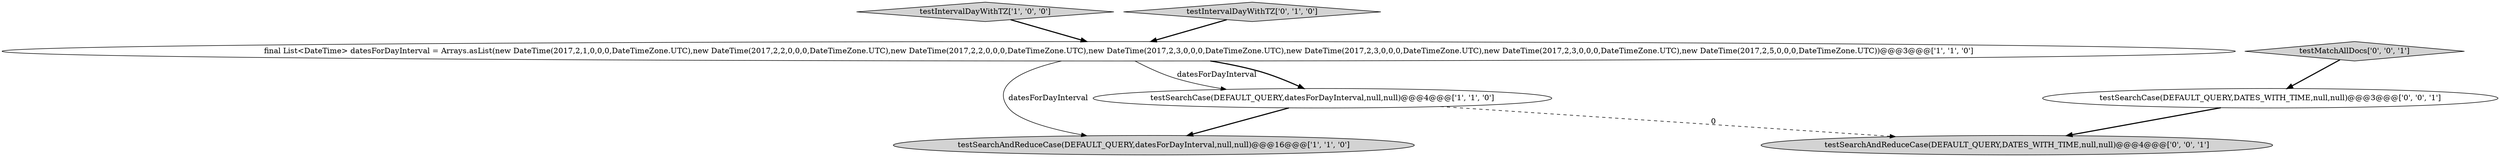 digraph {
0 [style = filled, label = "testIntervalDayWithTZ['1', '0', '0']", fillcolor = lightgray, shape = diamond image = "AAA0AAABBB1BBB"];
2 [style = filled, label = "testSearchAndReduceCase(DEFAULT_QUERY,datesForDayInterval,null,null)@@@16@@@['1', '1', '0']", fillcolor = lightgray, shape = ellipse image = "AAA0AAABBB1BBB"];
1 [style = filled, label = "testSearchCase(DEFAULT_QUERY,datesForDayInterval,null,null)@@@4@@@['1', '1', '0']", fillcolor = white, shape = ellipse image = "AAA0AAABBB1BBB"];
5 [style = filled, label = "testMatchAllDocs['0', '0', '1']", fillcolor = lightgray, shape = diamond image = "AAA0AAABBB3BBB"];
6 [style = filled, label = "testSearchAndReduceCase(DEFAULT_QUERY,DATES_WITH_TIME,null,null)@@@4@@@['0', '0', '1']", fillcolor = lightgray, shape = ellipse image = "AAA0AAABBB3BBB"];
3 [style = filled, label = "final List<DateTime> datesForDayInterval = Arrays.asList(new DateTime(2017,2,1,0,0,0,DateTimeZone.UTC),new DateTime(2017,2,2,0,0,0,DateTimeZone.UTC),new DateTime(2017,2,2,0,0,0,DateTimeZone.UTC),new DateTime(2017,2,3,0,0,0,DateTimeZone.UTC),new DateTime(2017,2,3,0,0,0,DateTimeZone.UTC),new DateTime(2017,2,3,0,0,0,DateTimeZone.UTC),new DateTime(2017,2,5,0,0,0,DateTimeZone.UTC))@@@3@@@['1', '1', '0']", fillcolor = white, shape = ellipse image = "AAA0AAABBB1BBB"];
7 [style = filled, label = "testSearchCase(DEFAULT_QUERY,DATES_WITH_TIME,null,null)@@@3@@@['0', '0', '1']", fillcolor = white, shape = ellipse image = "AAA0AAABBB3BBB"];
4 [style = filled, label = "testIntervalDayWithTZ['0', '1', '0']", fillcolor = lightgray, shape = diamond image = "AAA0AAABBB2BBB"];
3->1 [style = solid, label="datesForDayInterval"];
7->6 [style = bold, label=""];
1->6 [style = dashed, label="0"];
0->3 [style = bold, label=""];
4->3 [style = bold, label=""];
1->2 [style = bold, label=""];
5->7 [style = bold, label=""];
3->2 [style = solid, label="datesForDayInterval"];
3->1 [style = bold, label=""];
}
